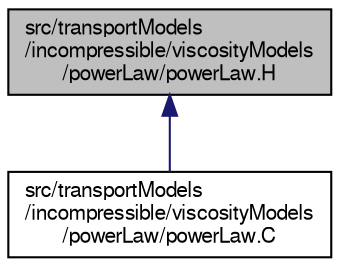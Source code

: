 digraph "src/transportModels/incompressible/viscosityModels/powerLaw/powerLaw.H"
{
  bgcolor="transparent";
  edge [fontname="FreeSans",fontsize="10",labelfontname="FreeSans",labelfontsize="10"];
  node [fontname="FreeSans",fontsize="10",shape=record];
  Node301 [label="src/transportModels\l/incompressible/viscosityModels\l/powerLaw/powerLaw.H",height=0.2,width=0.4,color="black", fillcolor="grey75", style="filled", fontcolor="black"];
  Node301 -> Node302 [dir="back",color="midnightblue",fontsize="10",style="solid",fontname="FreeSans"];
  Node302 [label="src/transportModels\l/incompressible/viscosityModels\l/powerLaw/powerLaw.C",height=0.2,width=0.4,color="black",URL="$a39329.html"];
}
